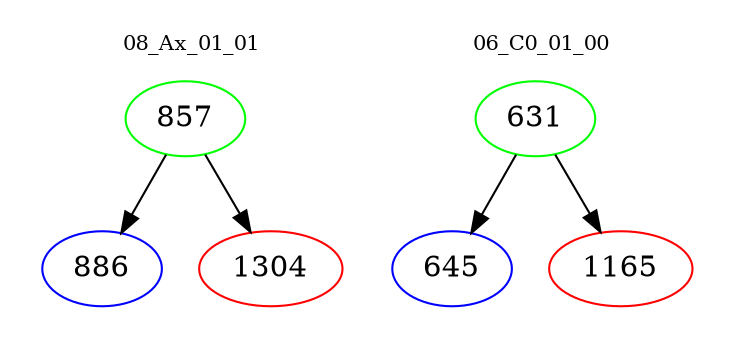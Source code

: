 digraph{
subgraph cluster_0 {
color = white
label = "08_Ax_01_01";
fontsize=10;
T0_857 [label="857", color="green"]
T0_857 -> T0_886 [color="black"]
T0_886 [label="886", color="blue"]
T0_857 -> T0_1304 [color="black"]
T0_1304 [label="1304", color="red"]
}
subgraph cluster_1 {
color = white
label = "06_C0_01_00";
fontsize=10;
T1_631 [label="631", color="green"]
T1_631 -> T1_645 [color="black"]
T1_645 [label="645", color="blue"]
T1_631 -> T1_1165 [color="black"]
T1_1165 [label="1165", color="red"]
}
}
